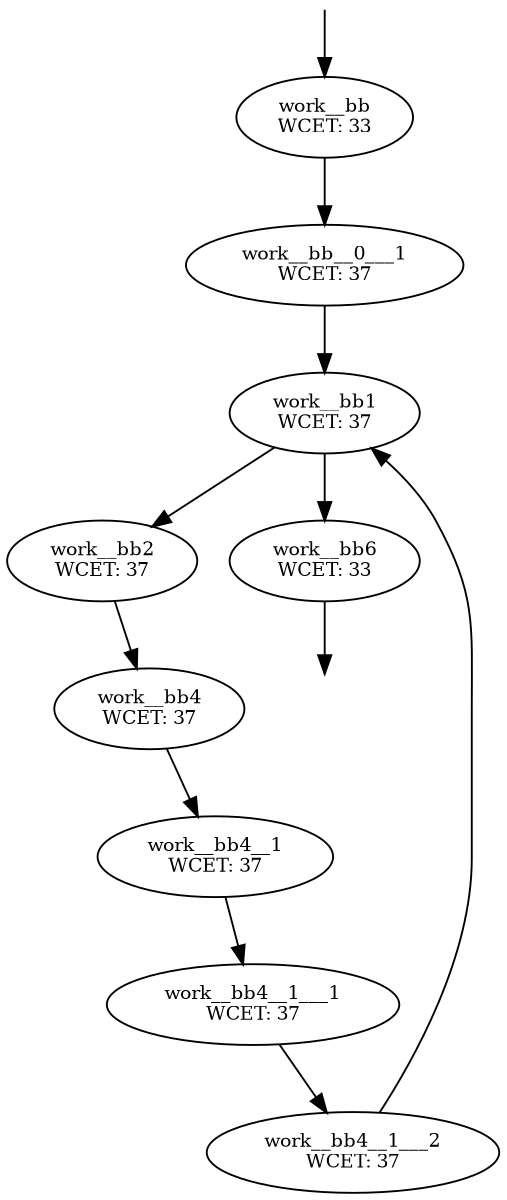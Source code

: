 digraph CFG {
size="10,8"
rankdir="TB"
orientation="portrait"
fontsize=10;
   subgraph "work" {
   "work0"[label="work__bb\nWCET: 33",fontsize=10,width=0.01]
   "work1"[label="work__bb__0___1\nWCET: 37",fontsize=10,width=0.01]
   "work2"[label="work__bb1\nWCET: 37",fontsize=10,width=0.01]
   "work3"[label="work__bb2\nWCET: 37",fontsize=10,width=0.01]
   "work4"[label="work__bb4\nWCET: 37",fontsize=10,width=0.01]
   "work5"[label="work__bb4__1\nWCET: 37",fontsize=10,width=0.01]
   "work6"[label="work__bb4__1___1\nWCET: 37",fontsize=10,width=0.01]
   "work7"[label="work__bb4__1___2\nWCET: 37",fontsize=10,width=0.01]
   "work8"[label="work__bb6\nWCET: 33",fontsize=10,width=0.01]
   "work0" -> "work1"
   "work1" -> "work2"
   "work2" -> "work3"
   "work2" -> "work8"
   "work3" -> "work4"
   "work4" -> "work5"
   "work5" -> "work6"
   "work6" -> "work7"
   "work7" -> "work2"
   "work_entry" [label="",color="white",height="0.01",fontsize=10,width=0.01]
   "work_entry" -> "work0"
   "work_exit" [label="",color="white",fontsize=10,width=0.01]
   "work8" -> "work_exit"
}
}

